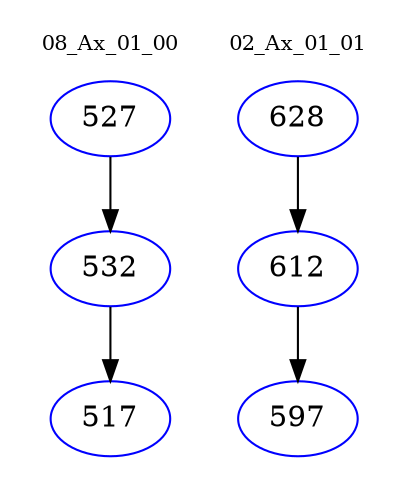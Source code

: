 digraph{
subgraph cluster_0 {
color = white
label = "08_Ax_01_00";
fontsize=10;
T0_527 [label="527", color="blue"]
T0_527 -> T0_532 [color="black"]
T0_532 [label="532", color="blue"]
T0_532 -> T0_517 [color="black"]
T0_517 [label="517", color="blue"]
}
subgraph cluster_1 {
color = white
label = "02_Ax_01_01";
fontsize=10;
T1_628 [label="628", color="blue"]
T1_628 -> T1_612 [color="black"]
T1_612 [label="612", color="blue"]
T1_612 -> T1_597 [color="black"]
T1_597 [label="597", color="blue"]
}
}
